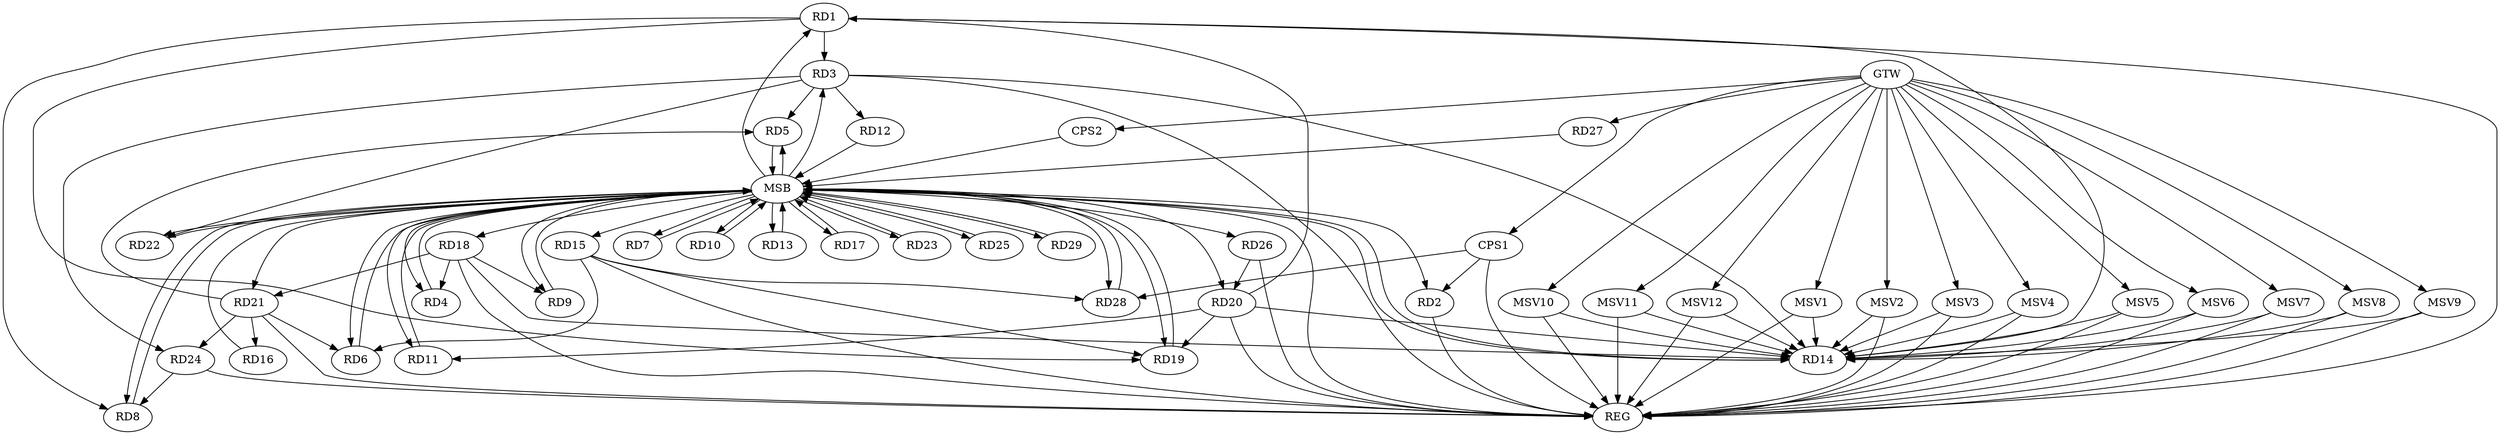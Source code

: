 strict digraph G {
  RD1 [ label="RD1" ];
  RD2 [ label="RD2" ];
  RD3 [ label="RD3" ];
  RD4 [ label="RD4" ];
  RD5 [ label="RD5" ];
  RD6 [ label="RD6" ];
  RD7 [ label="RD7" ];
  RD8 [ label="RD8" ];
  RD9 [ label="RD9" ];
  RD10 [ label="RD10" ];
  RD11 [ label="RD11" ];
  RD12 [ label="RD12" ];
  RD13 [ label="RD13" ];
  RD14 [ label="RD14" ];
  RD15 [ label="RD15" ];
  RD16 [ label="RD16" ];
  RD17 [ label="RD17" ];
  RD18 [ label="RD18" ];
  RD19 [ label="RD19" ];
  RD20 [ label="RD20" ];
  RD21 [ label="RD21" ];
  RD22 [ label="RD22" ];
  RD23 [ label="RD23" ];
  RD24 [ label="RD24" ];
  RD25 [ label="RD25" ];
  RD26 [ label="RD26" ];
  RD27 [ label="RD27" ];
  RD28 [ label="RD28" ];
  RD29 [ label="RD29" ];
  CPS1 [ label="CPS1" ];
  CPS2 [ label="CPS2" ];
  GTW [ label="GTW" ];
  REG [ label="REG" ];
  MSB [ label="MSB" ];
  MSV1 [ label="MSV1" ];
  MSV2 [ label="MSV2" ];
  MSV3 [ label="MSV3" ];
  MSV4 [ label="MSV4" ];
  MSV5 [ label="MSV5" ];
  MSV6 [ label="MSV6" ];
  MSV7 [ label="MSV7" ];
  MSV8 [ label="MSV8" ];
  MSV9 [ label="MSV9" ];
  MSV10 [ label="MSV10" ];
  MSV11 [ label="MSV11" ];
  MSV12 [ label="MSV12" ];
  RD1 -> RD3;
  RD1 -> RD8;
  RD1 -> RD14;
  RD1 -> RD19;
  RD20 -> RD1;
  RD3 -> RD5;
  RD3 -> RD12;
  RD3 -> RD14;
  RD3 -> RD22;
  RD3 -> RD24;
  RD18 -> RD4;
  RD21 -> RD5;
  RD15 -> RD6;
  RD21 -> RD6;
  RD24 -> RD8;
  RD18 -> RD9;
  RD20 -> RD11;
  RD18 -> RD14;
  RD20 -> RD14;
  RD15 -> RD19;
  RD15 -> RD28;
  RD21 -> RD16;
  RD18 -> RD21;
  RD20 -> RD19;
  RD26 -> RD20;
  RD21 -> RD24;
  CPS1 -> RD2;
  CPS1 -> RD28;
  GTW -> RD27;
  GTW -> CPS1;
  GTW -> CPS2;
  RD1 -> REG;
  RD2 -> REG;
  RD3 -> REG;
  RD15 -> REG;
  RD18 -> REG;
  RD20 -> REG;
  RD21 -> REG;
  RD24 -> REG;
  RD26 -> REG;
  CPS1 -> REG;
  RD4 -> MSB;
  MSB -> RD17;
  MSB -> RD22;
  MSB -> RD25;
  MSB -> REG;
  RD5 -> MSB;
  MSB -> RD10;
  MSB -> RD14;
  MSB -> RD28;
  RD6 -> MSB;
  MSB -> RD2;
  MSB -> RD11;
  MSB -> RD23;
  RD7 -> MSB;
  MSB -> RD20;
  RD8 -> MSB;
  RD9 -> MSB;
  MSB -> RD1;
  MSB -> RD19;
  RD10 -> MSB;
  MSB -> RD3;
  MSB -> RD6;
  RD11 -> MSB;
  MSB -> RD4;
  MSB -> RD26;
  MSB -> RD29;
  RD12 -> MSB;
  MSB -> RD9;
  MSB -> RD13;
  RD13 -> MSB;
  RD14 -> MSB;
  RD16 -> MSB;
  RD17 -> MSB;
  MSB -> RD5;
  RD19 -> MSB;
  MSB -> RD15;
  MSB -> RD21;
  RD22 -> MSB;
  RD23 -> MSB;
  RD25 -> MSB;
  RD27 -> MSB;
  MSB -> RD18;
  RD28 -> MSB;
  RD29 -> MSB;
  MSB -> RD8;
  CPS2 -> MSB;
  MSB -> RD7;
  MSV1 -> RD14;
  MSV2 -> RD14;
  GTW -> MSV1;
  MSV1 -> REG;
  GTW -> MSV2;
  MSV2 -> REG;
  MSV3 -> RD14;
  MSV4 -> RD14;
  MSV5 -> RD14;
  GTW -> MSV3;
  MSV3 -> REG;
  GTW -> MSV4;
  MSV4 -> REG;
  GTW -> MSV5;
  MSV5 -> REG;
  MSV6 -> RD14;
  GTW -> MSV6;
  MSV6 -> REG;
  MSV7 -> RD14;
  MSV8 -> RD14;
  GTW -> MSV7;
  MSV7 -> REG;
  GTW -> MSV8;
  MSV8 -> REG;
  MSV9 -> RD14;
  GTW -> MSV9;
  MSV9 -> REG;
  MSV10 -> RD14;
  MSV11 -> RD14;
  GTW -> MSV10;
  MSV10 -> REG;
  GTW -> MSV11;
  MSV11 -> REG;
  MSV12 -> RD14;
  GTW -> MSV12;
  MSV12 -> REG;
}
